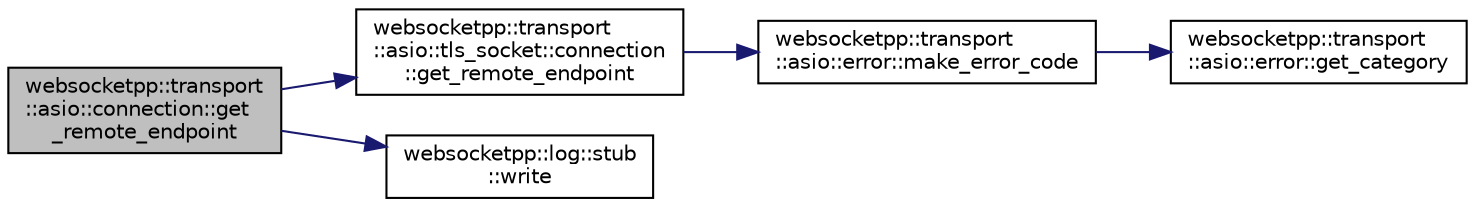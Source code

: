 digraph "websocketpp::transport::asio::connection::get_remote_endpoint"
{
  edge [fontname="Helvetica",fontsize="10",labelfontname="Helvetica",labelfontsize="10"];
  node [fontname="Helvetica",fontsize="10",shape=record];
  rankdir="LR";
  Node0 [label="websocketpp::transport\l::asio::connection::get\l_remote_endpoint",height=0.2,width=0.4,color="black", fillcolor="grey75", style="filled", fontcolor="black"];
  Node0 -> Node1 [color="midnightblue",fontsize="10",style="solid"];
  Node1 [label="websocketpp::transport\l::asio::tls_socket::connection\l::get_remote_endpoint",height=0.2,width=0.4,color="black", fillcolor="white", style="filled",URL="$classwebsocketpp_1_1transport_1_1asio_1_1tls__socket_1_1connection.html#a21c918cb3645fbf9300f22aabd065782",tooltip="Get the remote endpoint address. "];
  Node1 -> Node2 [color="midnightblue",fontsize="10",style="solid"];
  Node2 [label="websocketpp::transport\l::asio::error::make_error_code",height=0.2,width=0.4,color="black", fillcolor="white", style="filled",URL="$namespacewebsocketpp_1_1transport_1_1asio_1_1error.html#ae47ed03449a199118bd7413c48203820",tooltip="Create an error code with the given value and the asio transport category. "];
  Node2 -> Node3 [color="midnightblue",fontsize="10",style="solid"];
  Node3 [label="websocketpp::transport\l::asio::error::get_category",height=0.2,width=0.4,color="black", fillcolor="white", style="filled",URL="$namespacewebsocketpp_1_1transport_1_1asio_1_1error.html#a1426d0b17f41c944b1da43a28031f372",tooltip="Get a reference to a static copy of the asio transport error category. "];
  Node0 -> Node4 [color="midnightblue",fontsize="10",style="solid"];
  Node4 [label="websocketpp::log::stub\l::write",height=0.2,width=0.4,color="black", fillcolor="white", style="filled",URL="$classwebsocketpp_1_1log_1_1stub.html#ae14dd42a83305f2dd9c03fc5018c88ee",tooltip="Write a string message to the given channel. "];
}
